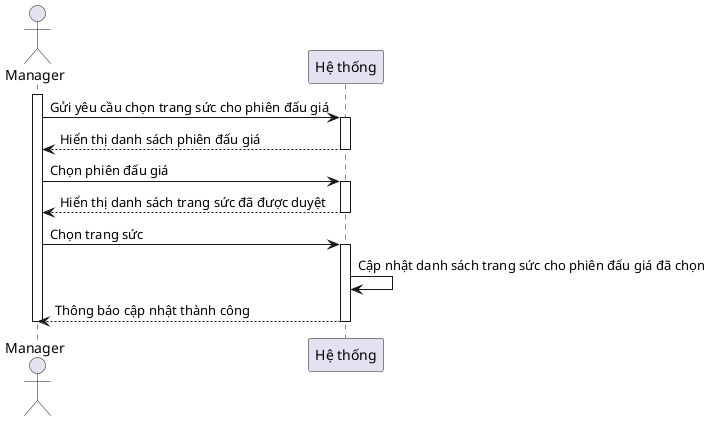 @startuml   
actor Manager
participant "Hệ thống" as System

activate Manager
Manager -> System: Gửi yêu cầu chọn trang sức cho phiên đấu giá
activate System
System --> Manager: Hiển thị danh sách phiên đấu giá
deactivate System
Manager -> System: Chọn phiên đấu giá
activate System
System --> Manager: Hiển thị danh sách trang sức đã được duyệt
deactivate System
Manager -> System: Chọn trang sức
activate System
System -> System: Cập nhật danh sách trang sức cho phiên đấu giá đã chọn
System --> Manager: Thông báo cập nhật thành công
deactivate System
deactivate Manager
@enduml